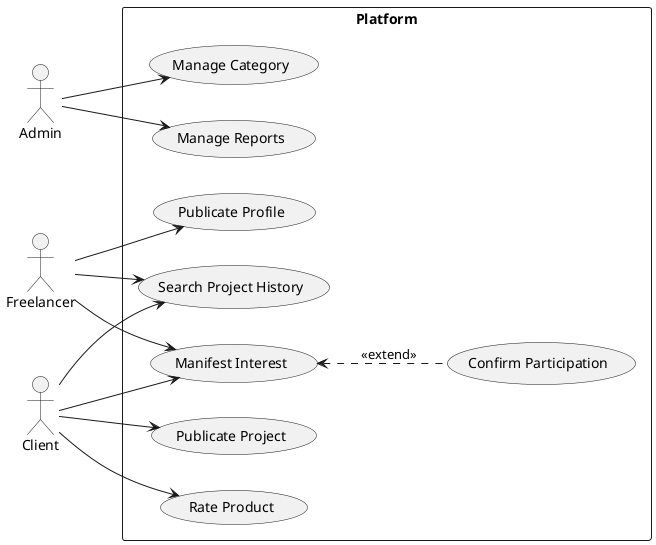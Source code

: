 @startuml
left to right direction
skinparam packageStyle rectangle

actor Admin as admin
actor Freelancer as freelancer
actor Client as client

rectangle "Platform" {
    usecase "Manage Category" as manageCategory
    usecase "Manage Reports" as mediateDispute
    
    usecase "Publicate Profile" as publicateProfile
    usecase "Search Project History" as searchProjectHistory
    usecase "Manifest Interest" as manifestInterest
    usecase "Confirm Participation" as confirmParticipation
    
    usecase "Publicate Project" as publicateProject
    usecase "Rate Product" as rateProduct
    
    manifestInterest <.. confirmParticipation : <<extend>>
    
    admin --> manageCategory
    admin --> mediateDispute
    
    freelancer --> publicateProfile
    freelancer --> searchProjectHistory
    freelancer --> manifestInterest
    
    client --> searchProjectHistory
    client --> manifestInterest
    client --> publicateProject
    client --> rateProduct
}
@enduml
